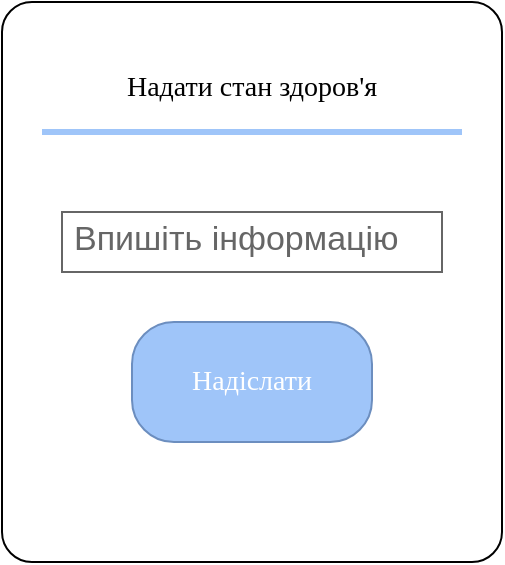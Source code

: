 <mxfile version="21.8.2" type="device" pages="2">
  <diagram name="Страница — 1" id="K8Wx1m4RjslwDhSuhDEU">
    <mxGraphModel dx="555" dy="824" grid="1" gridSize="10" guides="1" tooltips="1" connect="1" arrows="1" fold="1" page="1" pageScale="1" pageWidth="1169" pageHeight="827" math="0" shadow="0">
      <root>
        <mxCell id="0" />
        <mxCell id="1" parent="0" />
        <mxCell id="6MWJ6jLgGA3QvhYDVrpH-6" value="" style="group" vertex="1" connectable="0" parent="1">
          <mxGeometry x="40" y="205" width="250" height="280" as="geometry" />
        </mxCell>
        <mxCell id="_IiKv0jDs9eT7AmXAW_U-5" value="" style="rounded=1;whiteSpace=wrap;html=1;arcSize=6;" parent="6MWJ6jLgGA3QvhYDVrpH-6" vertex="1">
          <mxGeometry width="250" height="280" as="geometry" />
        </mxCell>
        <mxCell id="_IiKv0jDs9eT7AmXAW_U-3" value="Надати стан здоров&#39;я" style="text;html=1;strokeColor=none;fillColor=none;align=center;verticalAlign=middle;whiteSpace=wrap;rounded=0;fontFamily=Verdana;fontSize=14;" parent="6MWJ6jLgGA3QvhYDVrpH-6" vertex="1">
          <mxGeometry x="20" y="20" width="210" height="45" as="geometry" />
        </mxCell>
        <mxCell id="_IiKv0jDs9eT7AmXAW_U-4" value="Надіслати" style="rounded=1;whiteSpace=wrap;html=1;fontFamily=Verdana;fontSize=14;fillColor=#9FC5F9;strokeColor=#6c8ebf;fontColor=#ffffff;arcSize=35;" parent="6MWJ6jLgGA3QvhYDVrpH-6" vertex="1">
          <mxGeometry x="65" y="160" width="120" height="60" as="geometry" />
        </mxCell>
        <mxCell id="_IiKv0jDs9eT7AmXAW_U-6" value="" style="endArrow=none;html=1;rounded=0;exitX=0;exitY=1;exitDx=0;exitDy=0;entryX=1;entryY=1;entryDx=0;entryDy=0;strokeColor=#9FC5F9;strokeWidth=3;" parent="6MWJ6jLgGA3QvhYDVrpH-6" source="_IiKv0jDs9eT7AmXAW_U-3" target="_IiKv0jDs9eT7AmXAW_U-3" edge="1">
          <mxGeometry width="50" height="50" relative="1" as="geometry">
            <mxPoint x="430" y="260" as="sourcePoint" />
            <mxPoint x="480" y="210" as="targetPoint" />
          </mxGeometry>
        </mxCell>
        <mxCell id="6MWJ6jLgGA3QvhYDVrpH-2" value="Впишіть інформацію" style="strokeWidth=1;shadow=0;dashed=0;align=center;html=1;shape=mxgraph.mockup.text.textBox;fontColor=#666666;align=left;fontSize=17;spacingLeft=4;spacingTop=-3;whiteSpace=wrap;strokeColor=#666666;mainText=" vertex="1" parent="6MWJ6jLgGA3QvhYDVrpH-6">
          <mxGeometry x="30" y="105" width="190" height="30" as="geometry" />
        </mxCell>
      </root>
    </mxGraphModel>
  </diagram>
  <diagram id="BJLoXcGfQ60MqG4wH1Ai" name="Страница — 2">
    <mxGraphModel dx="472" dy="700" grid="1" gridSize="10" guides="1" tooltips="1" connect="1" arrows="1" fold="1" page="1" pageScale="1" pageWidth="1169" pageHeight="827" math="0" shadow="0">
      <root>
        <mxCell id="0" />
        <mxCell id="1" parent="0" />
        <mxCell id="Hxf_RkgtDm0DmVYfX6aS-1" value="" style="group" vertex="1" connectable="0" parent="1">
          <mxGeometry x="140" y="164" width="190" height="250" as="geometry" />
        </mxCell>
        <mxCell id="Hxf_RkgtDm0DmVYfX6aS-2" value="" style="rounded=1;whiteSpace=wrap;html=1;arcSize=8;" vertex="1" parent="Hxf_RkgtDm0DmVYfX6aS-1">
          <mxGeometry y="10" width="190" height="240" as="geometry" />
        </mxCell>
        <mxCell id="Hxf_RkgtDm0DmVYfX6aS-3" value="" style="endArrow=none;html=1;rounded=0;exitX=-0.011;exitY=0.104;exitDx=0;exitDy=0;exitPerimeter=0;entryX=1.005;entryY=0.116;entryDx=0;entryDy=0;entryPerimeter=0;" edge="1" parent="Hxf_RkgtDm0DmVYfX6aS-1" source="Hxf_RkgtDm0DmVYfX6aS-2" target="Hxf_RkgtDm0DmVYfX6aS-2">
          <mxGeometry width="50" height="50" relative="1" as="geometry">
            <mxPoint x="-5.684e-14" y="5" as="sourcePoint" />
            <mxPoint x="190" y="5" as="targetPoint" />
          </mxGeometry>
        </mxCell>
        <mxCell id="Hxf_RkgtDm0DmVYfX6aS-4" value="Дякуємо за довіру" style="text;html=1;strokeColor=none;fillColor=none;align=center;verticalAlign=middle;whiteSpace=wrap;rounded=0;fontFamily=Verdana;fontSize=14;" vertex="1" parent="Hxf_RkgtDm0DmVYfX6aS-1">
          <mxGeometry x="15" width="160" height="40" as="geometry" />
        </mxCell>
        <mxCell id="Hxf_RkgtDm0DmVYfX6aS-5" value="Після опрацювання інформації, Вам надійдуть результати" style="text;html=1;strokeColor=none;fillColor=none;align=center;verticalAlign=middle;whiteSpace=wrap;rounded=0;fontFamily=Verdana;fontSize=14;" vertex="1" parent="Hxf_RkgtDm0DmVYfX6aS-1">
          <mxGeometry x="15" y="90" width="160" height="40" as="geometry" />
        </mxCell>
        <mxCell id="Hxf_RkgtDm0DmVYfX6aS-6" value="Ок" style="rounded=1;whiteSpace=wrap;html=1;fontFamily=Verdana;fontSize=14;fillColor=#9FC5F9;strokeColor=#6c8ebf;fontColor=#ffffff;arcSize=35;" vertex="1" parent="Hxf_RkgtDm0DmVYfX6aS-1">
          <mxGeometry x="52.5" y="179" width="85" height="30" as="geometry" />
        </mxCell>
      </root>
    </mxGraphModel>
  </diagram>
</mxfile>

